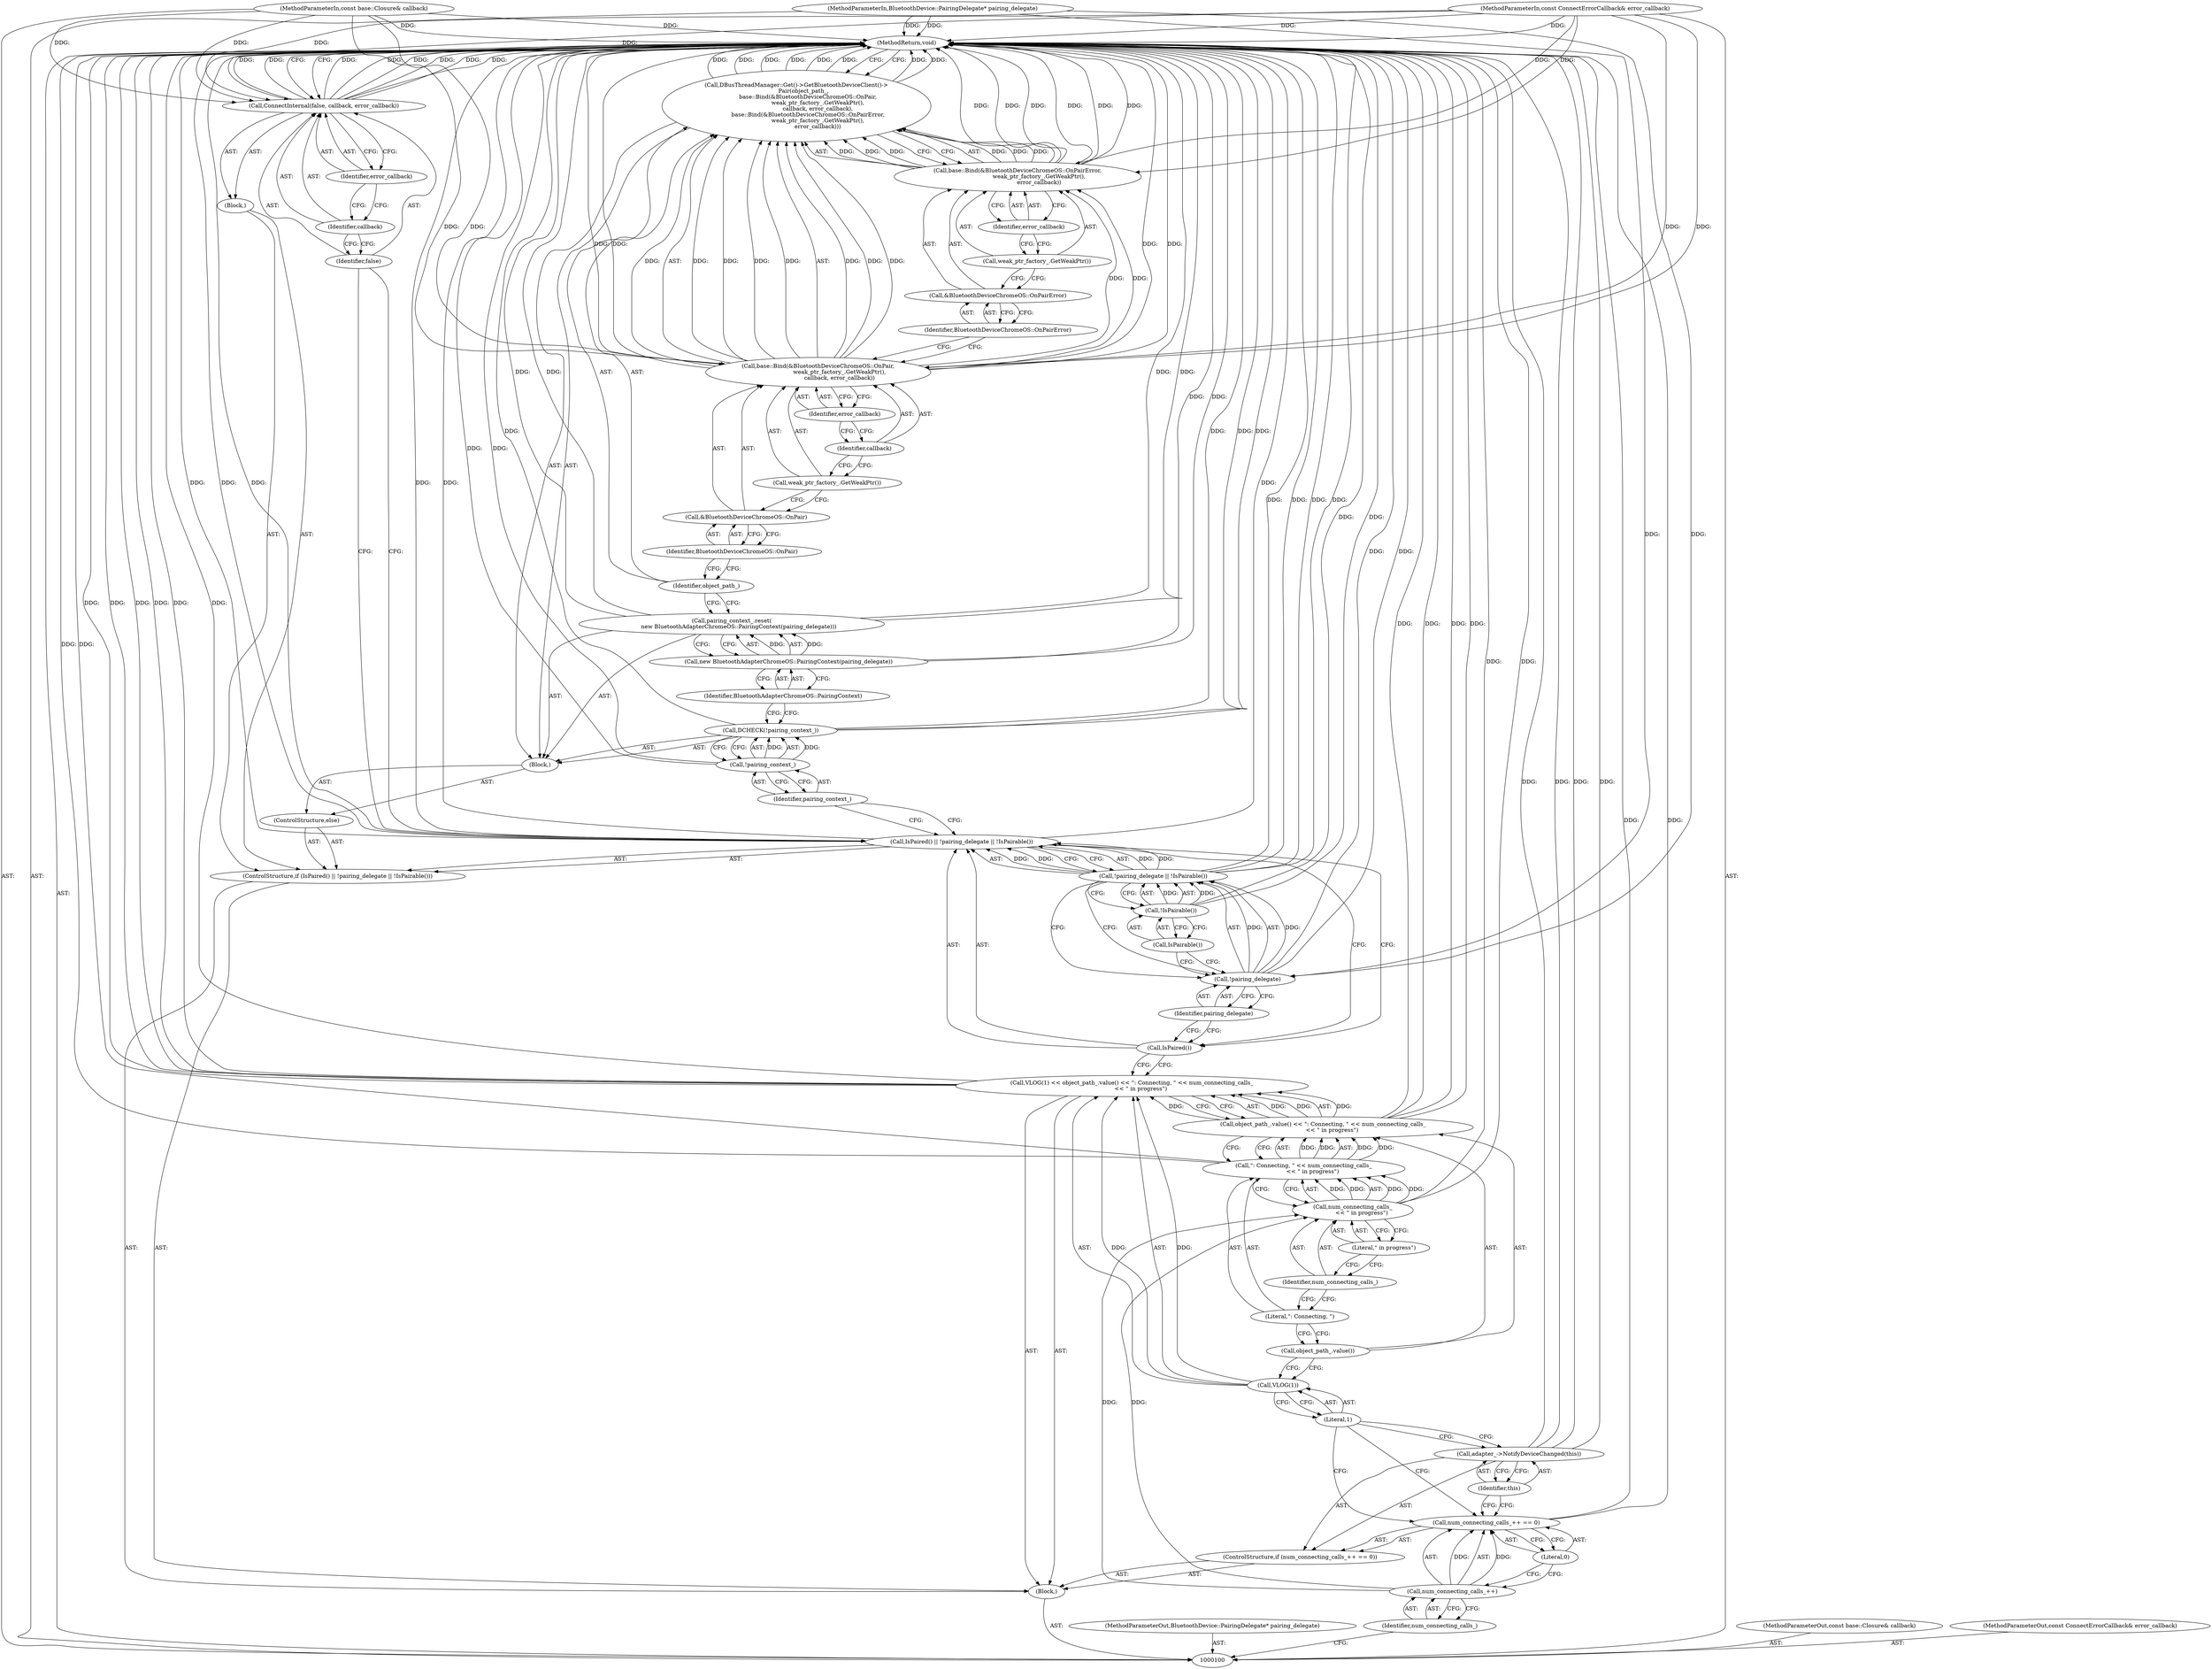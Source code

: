 digraph "0_Chrome_d358f57009b85fb7440208afa5ba87636b491889_7" {
"1000156" [label="(MethodReturn,void)"];
"1000122" [label="(ControlStructure,if (IsPaired() || !pairing_delegate || !IsPairable()))"];
"1000125" [label="(Call,!pairing_delegate || !IsPairable())"];
"1000126" [label="(Call,!pairing_delegate)"];
"1000127" [label="(Identifier,pairing_delegate)"];
"1000128" [label="(Call,!IsPairable())"];
"1000129" [label="(Call,IsPairable())"];
"1000130" [label="(Block,)"];
"1000123" [label="(Call,IsPaired() || !pairing_delegate || !IsPairable())"];
"1000124" [label="(Call,IsPaired())"];
"1000132" [label="(Identifier,false)"];
"1000133" [label="(Identifier,callback)"];
"1000134" [label="(Identifier,error_callback)"];
"1000131" [label="(Call,ConnectInternal(false, callback, error_callback))"];
"1000136" [label="(Block,)"];
"1000135" [label="(ControlStructure,else)"];
"1000138" [label="(Call,!pairing_context_)"];
"1000139" [label="(Identifier,pairing_context_)"];
"1000137" [label="(Call,DCHECK(!pairing_context_))"];
"1000140" [label="(Call,pairing_context_.reset(\n        new BluetoothAdapterChromeOS::PairingContext(pairing_delegate)))"];
"1000142" [label="(Identifier,BluetoothAdapterChromeOS::PairingContext)"];
"1000141" [label="(Call,new BluetoothAdapterChromeOS::PairingContext(pairing_delegate))"];
"1000143" [label="(Call,DBusThreadManager::Get()->GetBluetoothDeviceClient()->\n        Pair(object_path_,\n             base::Bind(&BluetoothDeviceChromeOS::OnPair,\n                        weak_ptr_factory_.GetWeakPtr(),\n                        callback, error_callback),\n             base::Bind(&BluetoothDeviceChromeOS::OnPairError,\n                        weak_ptr_factory_.GetWeakPtr(),\n                        error_callback)))"];
"1000144" [label="(Identifier,object_path_)"];
"1000101" [label="(MethodParameterIn,BluetoothDevice::PairingDelegate* pairing_delegate)"];
"1000242" [label="(MethodParameterOut,BluetoothDevice::PairingDelegate* pairing_delegate)"];
"1000145" [label="(Call,base::Bind(&BluetoothDeviceChromeOS::OnPair,\n                        weak_ptr_factory_.GetWeakPtr(),\n                        callback, error_callback))"];
"1000146" [label="(Call,&BluetoothDeviceChromeOS::OnPair)"];
"1000147" [label="(Identifier,BluetoothDeviceChromeOS::OnPair)"];
"1000148" [label="(Call,weak_ptr_factory_.GetWeakPtr())"];
"1000149" [label="(Identifier,callback)"];
"1000150" [label="(Identifier,error_callback)"];
"1000151" [label="(Call,base::Bind(&BluetoothDeviceChromeOS::OnPairError,\n                        weak_ptr_factory_.GetWeakPtr(),\n                        error_callback))"];
"1000152" [label="(Call,&BluetoothDeviceChromeOS::OnPairError)"];
"1000153" [label="(Identifier,BluetoothDeviceChromeOS::OnPairError)"];
"1000154" [label="(Call,weak_ptr_factory_.GetWeakPtr())"];
"1000155" [label="(Identifier,error_callback)"];
"1000102" [label="(MethodParameterIn,const base::Closure& callback)"];
"1000243" [label="(MethodParameterOut,const base::Closure& callback)"];
"1000103" [label="(MethodParameterIn,const ConnectErrorCallback& error_callback)"];
"1000244" [label="(MethodParameterOut,const ConnectErrorCallback& error_callback)"];
"1000104" [label="(Block,)"];
"1000105" [label="(ControlStructure,if (num_connecting_calls_++ == 0))"];
"1000109" [label="(Literal,0)"];
"1000106" [label="(Call,num_connecting_calls_++ == 0)"];
"1000107" [label="(Call,num_connecting_calls_++)"];
"1000108" [label="(Identifier,num_connecting_calls_)"];
"1000111" [label="(Identifier,this)"];
"1000110" [label="(Call,adapter_->NotifyDeviceChanged(this))"];
"1000115" [label="(Call,object_path_.value() << \": Connecting, \" << num_connecting_calls_\n          << \" in progress\")"];
"1000116" [label="(Call,object_path_.value())"];
"1000112" [label="(Call,VLOG(1) << object_path_.value() << \": Connecting, \" << num_connecting_calls_\n          << \" in progress\")"];
"1000113" [label="(Call,VLOG(1))"];
"1000117" [label="(Call,\": Connecting, \" << num_connecting_calls_\n          << \" in progress\")"];
"1000118" [label="(Literal,\": Connecting, \")"];
"1000119" [label="(Call,num_connecting_calls_\n          << \" in progress\")"];
"1000120" [label="(Identifier,num_connecting_calls_)"];
"1000114" [label="(Literal,1)"];
"1000121" [label="(Literal,\" in progress\")"];
"1000156" -> "1000100"  [label="AST: "];
"1000156" -> "1000131"  [label="CFG: "];
"1000156" -> "1000143"  [label="CFG: "];
"1000115" -> "1000156"  [label="DDG: "];
"1000115" -> "1000156"  [label="DDG: "];
"1000125" -> "1000156"  [label="DDG: "];
"1000125" -> "1000156"  [label="DDG: "];
"1000141" -> "1000156"  [label="DDG: "];
"1000123" -> "1000156"  [label="DDG: "];
"1000123" -> "1000156"  [label="DDG: "];
"1000123" -> "1000156"  [label="DDG: "];
"1000112" -> "1000156"  [label="DDG: "];
"1000112" -> "1000156"  [label="DDG: "];
"1000112" -> "1000156"  [label="DDG: "];
"1000145" -> "1000156"  [label="DDG: "];
"1000145" -> "1000156"  [label="DDG: "];
"1000126" -> "1000156"  [label="DDG: "];
"1000151" -> "1000156"  [label="DDG: "];
"1000151" -> "1000156"  [label="DDG: "];
"1000151" -> "1000156"  [label="DDG: "];
"1000117" -> "1000156"  [label="DDG: "];
"1000143" -> "1000156"  [label="DDG: "];
"1000143" -> "1000156"  [label="DDG: "];
"1000143" -> "1000156"  [label="DDG: "];
"1000143" -> "1000156"  [label="DDG: "];
"1000131" -> "1000156"  [label="DDG: "];
"1000131" -> "1000156"  [label="DDG: "];
"1000131" -> "1000156"  [label="DDG: "];
"1000131" -> "1000156"  [label="DDG: "];
"1000140" -> "1000156"  [label="DDG: "];
"1000140" -> "1000156"  [label="DDG: "];
"1000138" -> "1000156"  [label="DDG: "];
"1000128" -> "1000156"  [label="DDG: "];
"1000103" -> "1000156"  [label="DDG: "];
"1000102" -> "1000156"  [label="DDG: "];
"1000101" -> "1000156"  [label="DDG: "];
"1000110" -> "1000156"  [label="DDG: "];
"1000110" -> "1000156"  [label="DDG: "];
"1000119" -> "1000156"  [label="DDG: "];
"1000137" -> "1000156"  [label="DDG: "];
"1000137" -> "1000156"  [label="DDG: "];
"1000106" -> "1000156"  [label="DDG: "];
"1000122" -> "1000104"  [label="AST: "];
"1000123" -> "1000122"  [label="AST: "];
"1000130" -> "1000122"  [label="AST: "];
"1000135" -> "1000122"  [label="AST: "];
"1000125" -> "1000123"  [label="AST: "];
"1000125" -> "1000126"  [label="CFG: "];
"1000125" -> "1000128"  [label="CFG: "];
"1000126" -> "1000125"  [label="AST: "];
"1000128" -> "1000125"  [label="AST: "];
"1000123" -> "1000125"  [label="CFG: "];
"1000125" -> "1000156"  [label="DDG: "];
"1000125" -> "1000156"  [label="DDG: "];
"1000125" -> "1000123"  [label="DDG: "];
"1000125" -> "1000123"  [label="DDG: "];
"1000126" -> "1000125"  [label="DDG: "];
"1000128" -> "1000125"  [label="DDG: "];
"1000126" -> "1000125"  [label="AST: "];
"1000126" -> "1000127"  [label="CFG: "];
"1000127" -> "1000126"  [label="AST: "];
"1000129" -> "1000126"  [label="CFG: "];
"1000125" -> "1000126"  [label="CFG: "];
"1000126" -> "1000156"  [label="DDG: "];
"1000126" -> "1000125"  [label="DDG: "];
"1000101" -> "1000126"  [label="DDG: "];
"1000127" -> "1000126"  [label="AST: "];
"1000127" -> "1000124"  [label="CFG: "];
"1000126" -> "1000127"  [label="CFG: "];
"1000128" -> "1000125"  [label="AST: "];
"1000128" -> "1000129"  [label="CFG: "];
"1000129" -> "1000128"  [label="AST: "];
"1000125" -> "1000128"  [label="CFG: "];
"1000128" -> "1000156"  [label="DDG: "];
"1000128" -> "1000125"  [label="DDG: "];
"1000129" -> "1000128"  [label="AST: "];
"1000129" -> "1000126"  [label="CFG: "];
"1000128" -> "1000129"  [label="CFG: "];
"1000130" -> "1000122"  [label="AST: "];
"1000131" -> "1000130"  [label="AST: "];
"1000123" -> "1000122"  [label="AST: "];
"1000123" -> "1000124"  [label="CFG: "];
"1000123" -> "1000125"  [label="CFG: "];
"1000124" -> "1000123"  [label="AST: "];
"1000125" -> "1000123"  [label="AST: "];
"1000132" -> "1000123"  [label="CFG: "];
"1000139" -> "1000123"  [label="CFG: "];
"1000123" -> "1000156"  [label="DDG: "];
"1000123" -> "1000156"  [label="DDG: "];
"1000123" -> "1000156"  [label="DDG: "];
"1000125" -> "1000123"  [label="DDG: "];
"1000125" -> "1000123"  [label="DDG: "];
"1000124" -> "1000123"  [label="AST: "];
"1000124" -> "1000112"  [label="CFG: "];
"1000127" -> "1000124"  [label="CFG: "];
"1000123" -> "1000124"  [label="CFG: "];
"1000132" -> "1000131"  [label="AST: "];
"1000132" -> "1000123"  [label="CFG: "];
"1000133" -> "1000132"  [label="CFG: "];
"1000133" -> "1000131"  [label="AST: "];
"1000133" -> "1000132"  [label="CFG: "];
"1000134" -> "1000133"  [label="CFG: "];
"1000134" -> "1000131"  [label="AST: "];
"1000134" -> "1000133"  [label="CFG: "];
"1000131" -> "1000134"  [label="CFG: "];
"1000131" -> "1000130"  [label="AST: "];
"1000131" -> "1000134"  [label="CFG: "];
"1000132" -> "1000131"  [label="AST: "];
"1000133" -> "1000131"  [label="AST: "];
"1000134" -> "1000131"  [label="AST: "];
"1000156" -> "1000131"  [label="CFG: "];
"1000131" -> "1000156"  [label="DDG: "];
"1000131" -> "1000156"  [label="DDG: "];
"1000131" -> "1000156"  [label="DDG: "];
"1000131" -> "1000156"  [label="DDG: "];
"1000102" -> "1000131"  [label="DDG: "];
"1000103" -> "1000131"  [label="DDG: "];
"1000136" -> "1000135"  [label="AST: "];
"1000137" -> "1000136"  [label="AST: "];
"1000140" -> "1000136"  [label="AST: "];
"1000143" -> "1000136"  [label="AST: "];
"1000135" -> "1000122"  [label="AST: "];
"1000136" -> "1000135"  [label="AST: "];
"1000138" -> "1000137"  [label="AST: "];
"1000138" -> "1000139"  [label="CFG: "];
"1000139" -> "1000138"  [label="AST: "];
"1000137" -> "1000138"  [label="CFG: "];
"1000138" -> "1000156"  [label="DDG: "];
"1000138" -> "1000137"  [label="DDG: "];
"1000139" -> "1000138"  [label="AST: "];
"1000139" -> "1000123"  [label="CFG: "];
"1000138" -> "1000139"  [label="CFG: "];
"1000137" -> "1000136"  [label="AST: "];
"1000137" -> "1000138"  [label="CFG: "];
"1000138" -> "1000137"  [label="AST: "];
"1000142" -> "1000137"  [label="CFG: "];
"1000137" -> "1000156"  [label="DDG: "];
"1000137" -> "1000156"  [label="DDG: "];
"1000138" -> "1000137"  [label="DDG: "];
"1000140" -> "1000136"  [label="AST: "];
"1000140" -> "1000141"  [label="CFG: "];
"1000141" -> "1000140"  [label="AST: "];
"1000144" -> "1000140"  [label="CFG: "];
"1000140" -> "1000156"  [label="DDG: "];
"1000140" -> "1000156"  [label="DDG: "];
"1000141" -> "1000140"  [label="DDG: "];
"1000142" -> "1000141"  [label="AST: "];
"1000142" -> "1000137"  [label="CFG: "];
"1000141" -> "1000142"  [label="CFG: "];
"1000141" -> "1000140"  [label="AST: "];
"1000141" -> "1000142"  [label="CFG: "];
"1000142" -> "1000141"  [label="AST: "];
"1000140" -> "1000141"  [label="CFG: "];
"1000141" -> "1000156"  [label="DDG: "];
"1000141" -> "1000140"  [label="DDG: "];
"1000143" -> "1000136"  [label="AST: "];
"1000143" -> "1000151"  [label="CFG: "];
"1000144" -> "1000143"  [label="AST: "];
"1000145" -> "1000143"  [label="AST: "];
"1000151" -> "1000143"  [label="AST: "];
"1000156" -> "1000143"  [label="CFG: "];
"1000143" -> "1000156"  [label="DDG: "];
"1000143" -> "1000156"  [label="DDG: "];
"1000143" -> "1000156"  [label="DDG: "];
"1000143" -> "1000156"  [label="DDG: "];
"1000145" -> "1000143"  [label="DDG: "];
"1000145" -> "1000143"  [label="DDG: "];
"1000145" -> "1000143"  [label="DDG: "];
"1000145" -> "1000143"  [label="DDG: "];
"1000151" -> "1000143"  [label="DDG: "];
"1000151" -> "1000143"  [label="DDG: "];
"1000151" -> "1000143"  [label="DDG: "];
"1000144" -> "1000143"  [label="AST: "];
"1000144" -> "1000140"  [label="CFG: "];
"1000147" -> "1000144"  [label="CFG: "];
"1000101" -> "1000100"  [label="AST: "];
"1000101" -> "1000156"  [label="DDG: "];
"1000101" -> "1000126"  [label="DDG: "];
"1000242" -> "1000100"  [label="AST: "];
"1000145" -> "1000143"  [label="AST: "];
"1000145" -> "1000150"  [label="CFG: "];
"1000146" -> "1000145"  [label="AST: "];
"1000148" -> "1000145"  [label="AST: "];
"1000149" -> "1000145"  [label="AST: "];
"1000150" -> "1000145"  [label="AST: "];
"1000153" -> "1000145"  [label="CFG: "];
"1000145" -> "1000156"  [label="DDG: "];
"1000145" -> "1000156"  [label="DDG: "];
"1000145" -> "1000143"  [label="DDG: "];
"1000145" -> "1000143"  [label="DDG: "];
"1000145" -> "1000143"  [label="DDG: "];
"1000145" -> "1000143"  [label="DDG: "];
"1000102" -> "1000145"  [label="DDG: "];
"1000103" -> "1000145"  [label="DDG: "];
"1000145" -> "1000151"  [label="DDG: "];
"1000146" -> "1000145"  [label="AST: "];
"1000146" -> "1000147"  [label="CFG: "];
"1000147" -> "1000146"  [label="AST: "];
"1000148" -> "1000146"  [label="CFG: "];
"1000147" -> "1000146"  [label="AST: "];
"1000147" -> "1000144"  [label="CFG: "];
"1000146" -> "1000147"  [label="CFG: "];
"1000148" -> "1000145"  [label="AST: "];
"1000148" -> "1000146"  [label="CFG: "];
"1000149" -> "1000148"  [label="CFG: "];
"1000149" -> "1000145"  [label="AST: "];
"1000149" -> "1000148"  [label="CFG: "];
"1000150" -> "1000149"  [label="CFG: "];
"1000150" -> "1000145"  [label="AST: "];
"1000150" -> "1000149"  [label="CFG: "];
"1000145" -> "1000150"  [label="CFG: "];
"1000151" -> "1000143"  [label="AST: "];
"1000151" -> "1000155"  [label="CFG: "];
"1000152" -> "1000151"  [label="AST: "];
"1000154" -> "1000151"  [label="AST: "];
"1000155" -> "1000151"  [label="AST: "];
"1000143" -> "1000151"  [label="CFG: "];
"1000151" -> "1000156"  [label="DDG: "];
"1000151" -> "1000156"  [label="DDG: "];
"1000151" -> "1000156"  [label="DDG: "];
"1000151" -> "1000143"  [label="DDG: "];
"1000151" -> "1000143"  [label="DDG: "];
"1000151" -> "1000143"  [label="DDG: "];
"1000145" -> "1000151"  [label="DDG: "];
"1000103" -> "1000151"  [label="DDG: "];
"1000152" -> "1000151"  [label="AST: "];
"1000152" -> "1000153"  [label="CFG: "];
"1000153" -> "1000152"  [label="AST: "];
"1000154" -> "1000152"  [label="CFG: "];
"1000153" -> "1000152"  [label="AST: "];
"1000153" -> "1000145"  [label="CFG: "];
"1000152" -> "1000153"  [label="CFG: "];
"1000154" -> "1000151"  [label="AST: "];
"1000154" -> "1000152"  [label="CFG: "];
"1000155" -> "1000154"  [label="CFG: "];
"1000155" -> "1000151"  [label="AST: "];
"1000155" -> "1000154"  [label="CFG: "];
"1000151" -> "1000155"  [label="CFG: "];
"1000102" -> "1000100"  [label="AST: "];
"1000102" -> "1000156"  [label="DDG: "];
"1000102" -> "1000131"  [label="DDG: "];
"1000102" -> "1000145"  [label="DDG: "];
"1000243" -> "1000100"  [label="AST: "];
"1000103" -> "1000100"  [label="AST: "];
"1000103" -> "1000156"  [label="DDG: "];
"1000103" -> "1000131"  [label="DDG: "];
"1000103" -> "1000145"  [label="DDG: "];
"1000103" -> "1000151"  [label="DDG: "];
"1000244" -> "1000100"  [label="AST: "];
"1000104" -> "1000100"  [label="AST: "];
"1000105" -> "1000104"  [label="AST: "];
"1000112" -> "1000104"  [label="AST: "];
"1000122" -> "1000104"  [label="AST: "];
"1000105" -> "1000104"  [label="AST: "];
"1000106" -> "1000105"  [label="AST: "];
"1000110" -> "1000105"  [label="AST: "];
"1000109" -> "1000106"  [label="AST: "];
"1000109" -> "1000107"  [label="CFG: "];
"1000106" -> "1000109"  [label="CFG: "];
"1000106" -> "1000105"  [label="AST: "];
"1000106" -> "1000109"  [label="CFG: "];
"1000107" -> "1000106"  [label="AST: "];
"1000109" -> "1000106"  [label="AST: "];
"1000111" -> "1000106"  [label="CFG: "];
"1000114" -> "1000106"  [label="CFG: "];
"1000106" -> "1000156"  [label="DDG: "];
"1000107" -> "1000106"  [label="DDG: "];
"1000107" -> "1000106"  [label="AST: "];
"1000107" -> "1000108"  [label="CFG: "];
"1000108" -> "1000107"  [label="AST: "];
"1000109" -> "1000107"  [label="CFG: "];
"1000107" -> "1000106"  [label="DDG: "];
"1000107" -> "1000119"  [label="DDG: "];
"1000108" -> "1000107"  [label="AST: "];
"1000108" -> "1000100"  [label="CFG: "];
"1000107" -> "1000108"  [label="CFG: "];
"1000111" -> "1000110"  [label="AST: "];
"1000111" -> "1000106"  [label="CFG: "];
"1000110" -> "1000111"  [label="CFG: "];
"1000110" -> "1000105"  [label="AST: "];
"1000110" -> "1000111"  [label="CFG: "];
"1000111" -> "1000110"  [label="AST: "];
"1000114" -> "1000110"  [label="CFG: "];
"1000110" -> "1000156"  [label="DDG: "];
"1000110" -> "1000156"  [label="DDG: "];
"1000115" -> "1000112"  [label="AST: "];
"1000115" -> "1000117"  [label="CFG: "];
"1000116" -> "1000115"  [label="AST: "];
"1000117" -> "1000115"  [label="AST: "];
"1000112" -> "1000115"  [label="CFG: "];
"1000115" -> "1000156"  [label="DDG: "];
"1000115" -> "1000156"  [label="DDG: "];
"1000115" -> "1000112"  [label="DDG: "];
"1000115" -> "1000112"  [label="DDG: "];
"1000117" -> "1000115"  [label="DDG: "];
"1000117" -> "1000115"  [label="DDG: "];
"1000116" -> "1000115"  [label="AST: "];
"1000116" -> "1000113"  [label="CFG: "];
"1000118" -> "1000116"  [label="CFG: "];
"1000112" -> "1000104"  [label="AST: "];
"1000112" -> "1000115"  [label="CFG: "];
"1000113" -> "1000112"  [label="AST: "];
"1000115" -> "1000112"  [label="AST: "];
"1000124" -> "1000112"  [label="CFG: "];
"1000112" -> "1000156"  [label="DDG: "];
"1000112" -> "1000156"  [label="DDG: "];
"1000112" -> "1000156"  [label="DDG: "];
"1000113" -> "1000112"  [label="DDG: "];
"1000115" -> "1000112"  [label="DDG: "];
"1000115" -> "1000112"  [label="DDG: "];
"1000113" -> "1000112"  [label="AST: "];
"1000113" -> "1000114"  [label="CFG: "];
"1000114" -> "1000113"  [label="AST: "];
"1000116" -> "1000113"  [label="CFG: "];
"1000113" -> "1000112"  [label="DDG: "];
"1000117" -> "1000115"  [label="AST: "];
"1000117" -> "1000119"  [label="CFG: "];
"1000118" -> "1000117"  [label="AST: "];
"1000119" -> "1000117"  [label="AST: "];
"1000115" -> "1000117"  [label="CFG: "];
"1000117" -> "1000156"  [label="DDG: "];
"1000117" -> "1000115"  [label="DDG: "];
"1000117" -> "1000115"  [label="DDG: "];
"1000119" -> "1000117"  [label="DDG: "];
"1000119" -> "1000117"  [label="DDG: "];
"1000118" -> "1000117"  [label="AST: "];
"1000118" -> "1000116"  [label="CFG: "];
"1000120" -> "1000118"  [label="CFG: "];
"1000119" -> "1000117"  [label="AST: "];
"1000119" -> "1000121"  [label="CFG: "];
"1000120" -> "1000119"  [label="AST: "];
"1000121" -> "1000119"  [label="AST: "];
"1000117" -> "1000119"  [label="CFG: "];
"1000119" -> "1000156"  [label="DDG: "];
"1000119" -> "1000117"  [label="DDG: "];
"1000119" -> "1000117"  [label="DDG: "];
"1000107" -> "1000119"  [label="DDG: "];
"1000120" -> "1000119"  [label="AST: "];
"1000120" -> "1000118"  [label="CFG: "];
"1000121" -> "1000120"  [label="CFG: "];
"1000114" -> "1000113"  [label="AST: "];
"1000114" -> "1000110"  [label="CFG: "];
"1000114" -> "1000106"  [label="CFG: "];
"1000113" -> "1000114"  [label="CFG: "];
"1000121" -> "1000119"  [label="AST: "];
"1000121" -> "1000120"  [label="CFG: "];
"1000119" -> "1000121"  [label="CFG: "];
}
